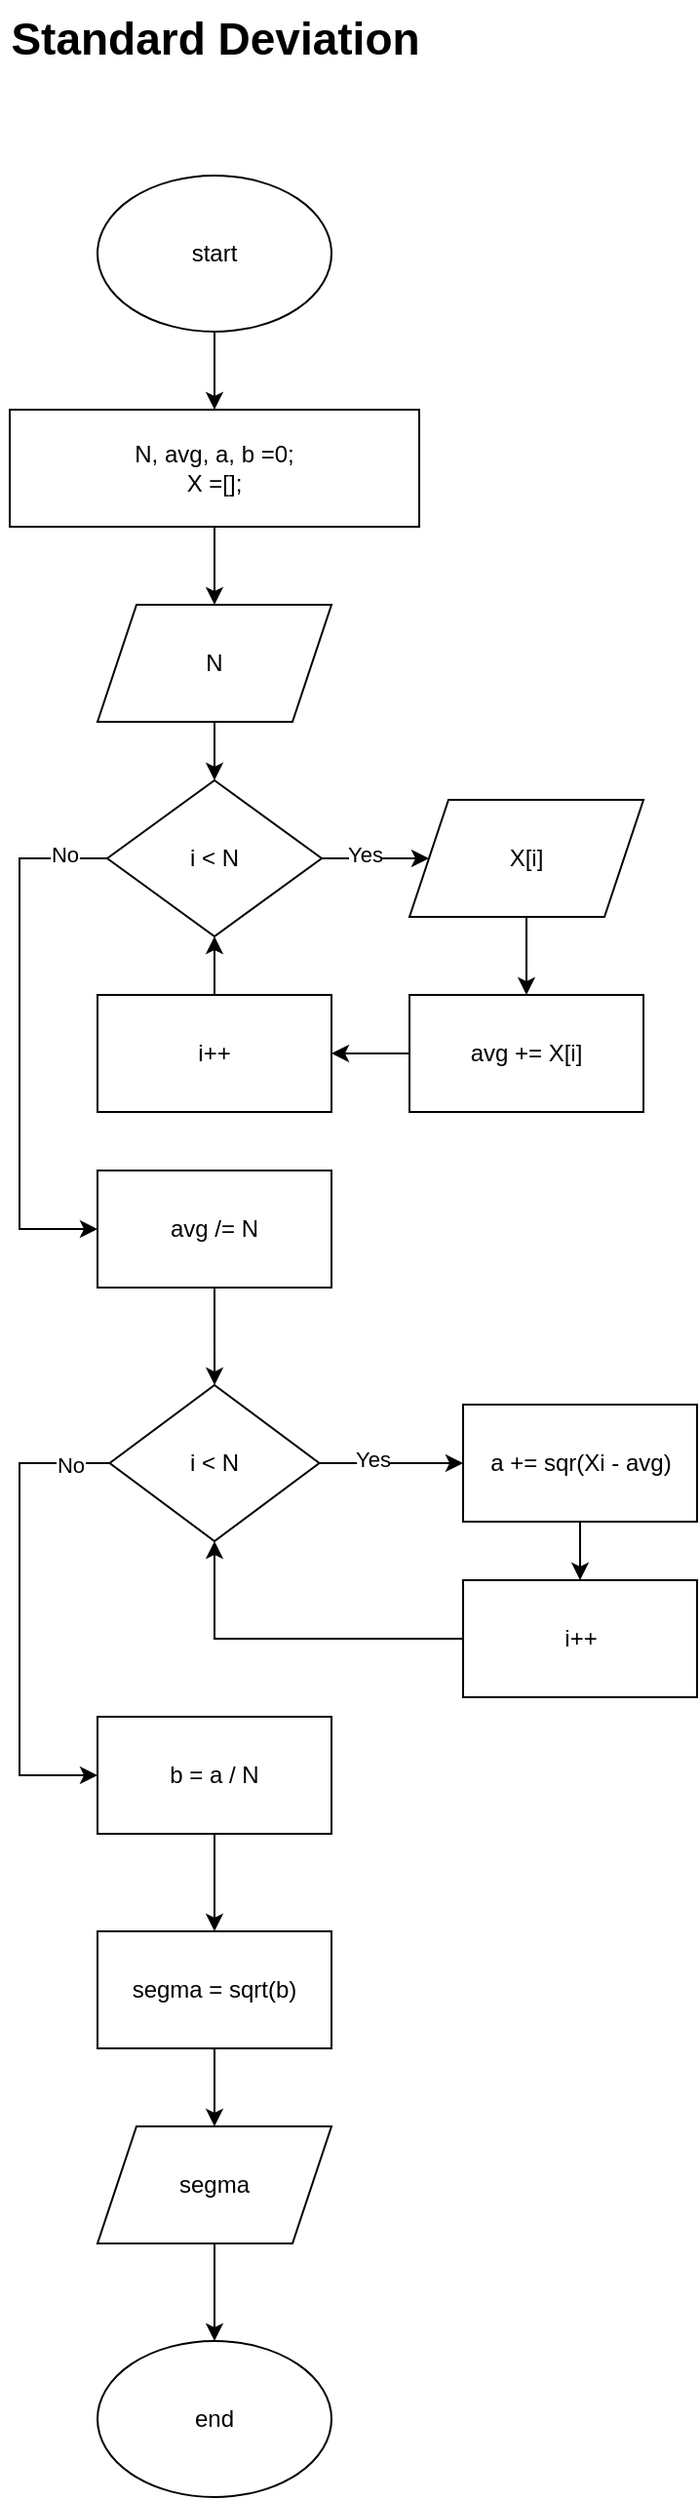 <mxfile version="28.0.6">
  <diagram name="Page-1" id="sEfVp9f2br1rGwJrzzIL">
    <mxGraphModel dx="372" dy="1375" grid="1" gridSize="10" guides="1" tooltips="1" connect="1" arrows="1" fold="1" page="0" pageScale="1" pageWidth="850" pageHeight="1100" math="0" shadow="0">
      <root>
        <mxCell id="0" />
        <mxCell id="1" parent="0" />
        <mxCell id="kS8tOGleMOf-IDW9Om_Z-3" value="" style="edgeStyle=orthogonalEdgeStyle;rounded=0;orthogonalLoop=1;jettySize=auto;html=1;" parent="1" source="kS8tOGleMOf-IDW9Om_Z-1" target="kS8tOGleMOf-IDW9Om_Z-2" edge="1">
          <mxGeometry relative="1" as="geometry" />
        </mxCell>
        <mxCell id="kS8tOGleMOf-IDW9Om_Z-1" value="start" style="ellipse;whiteSpace=wrap;html=1;" parent="1" vertex="1">
          <mxGeometry x="1120" y="160" width="120" height="80" as="geometry" />
        </mxCell>
        <mxCell id="kS8tOGleMOf-IDW9Om_Z-5" value="" style="edgeStyle=orthogonalEdgeStyle;rounded=0;orthogonalLoop=1;jettySize=auto;html=1;" parent="1" source="kS8tOGleMOf-IDW9Om_Z-2" target="kS8tOGleMOf-IDW9Om_Z-4" edge="1">
          <mxGeometry relative="1" as="geometry" />
        </mxCell>
        <mxCell id="kS8tOGleMOf-IDW9Om_Z-2" value="N, avg, a, b =0;&lt;div&gt;X =[];&lt;/div&gt;" style="whiteSpace=wrap;html=1;" parent="1" vertex="1">
          <mxGeometry x="1075" y="280" width="210" height="60" as="geometry" />
        </mxCell>
        <mxCell id="kS8tOGleMOf-IDW9Om_Z-7" value="" style="edgeStyle=orthogonalEdgeStyle;rounded=0;orthogonalLoop=1;jettySize=auto;html=1;" parent="1" source="kS8tOGleMOf-IDW9Om_Z-4" target="kS8tOGleMOf-IDW9Om_Z-6" edge="1">
          <mxGeometry relative="1" as="geometry" />
        </mxCell>
        <mxCell id="kS8tOGleMOf-IDW9Om_Z-4" value="N" style="shape=parallelogram;perimeter=parallelogramPerimeter;whiteSpace=wrap;html=1;fixedSize=1;" parent="1" vertex="1">
          <mxGeometry x="1120" y="380" width="120" height="60" as="geometry" />
        </mxCell>
        <mxCell id="kS8tOGleMOf-IDW9Om_Z-14" value="" style="edgeStyle=orthogonalEdgeStyle;rounded=0;orthogonalLoop=1;jettySize=auto;html=1;" parent="1" source="kS8tOGleMOf-IDW9Om_Z-6" target="kS8tOGleMOf-IDW9Om_Z-13" edge="1">
          <mxGeometry relative="1" as="geometry" />
        </mxCell>
        <mxCell id="kS8tOGleMOf-IDW9Om_Z-16" value="Yes" style="edgeLabel;html=1;align=center;verticalAlign=middle;resizable=0;points=[];" parent="kS8tOGleMOf-IDW9Om_Z-14" vertex="1" connectable="0">
          <mxGeometry x="-0.204" y="2" relative="1" as="geometry">
            <mxPoint as="offset" />
          </mxGeometry>
        </mxCell>
        <mxCell id="kS8tOGleMOf-IDW9Om_Z-21" value="" style="edgeStyle=orthogonalEdgeStyle;rounded=0;orthogonalLoop=1;jettySize=auto;html=1;" parent="1" source="kS8tOGleMOf-IDW9Om_Z-6" target="kS8tOGleMOf-IDW9Om_Z-20" edge="1">
          <mxGeometry relative="1" as="geometry">
            <Array as="points">
              <mxPoint x="1080" y="510" />
              <mxPoint x="1080" y="700" />
            </Array>
          </mxGeometry>
        </mxCell>
        <mxCell id="kS8tOGleMOf-IDW9Om_Z-22" value="No" style="edgeLabel;html=1;align=center;verticalAlign=middle;resizable=0;points=[];" parent="kS8tOGleMOf-IDW9Om_Z-21" vertex="1" connectable="0">
          <mxGeometry x="-0.838" y="-2" relative="1" as="geometry">
            <mxPoint as="offset" />
          </mxGeometry>
        </mxCell>
        <mxCell id="kS8tOGleMOf-IDW9Om_Z-6" value="i &amp;lt; N" style="rhombus;whiteSpace=wrap;html=1;" parent="1" vertex="1">
          <mxGeometry x="1125" y="470" width="110" height="80" as="geometry" />
        </mxCell>
        <mxCell id="kS8tOGleMOf-IDW9Om_Z-18" value="" style="edgeStyle=orthogonalEdgeStyle;rounded=0;orthogonalLoop=1;jettySize=auto;html=1;" parent="1" source="kS8tOGleMOf-IDW9Om_Z-13" target="kS8tOGleMOf-IDW9Om_Z-17" edge="1">
          <mxGeometry relative="1" as="geometry" />
        </mxCell>
        <mxCell id="kS8tOGleMOf-IDW9Om_Z-13" value="X[i]" style="shape=parallelogram;perimeter=parallelogramPerimeter;whiteSpace=wrap;html=1;fixedSize=1;" parent="1" vertex="1">
          <mxGeometry x="1280" y="480" width="120" height="60" as="geometry" />
        </mxCell>
        <mxCell id="kS8tOGleMOf-IDW9Om_Z-24" value="" style="edgeStyle=orthogonalEdgeStyle;rounded=0;orthogonalLoop=1;jettySize=auto;html=1;" parent="1" source="kS8tOGleMOf-IDW9Om_Z-17" target="kS8tOGleMOf-IDW9Om_Z-23" edge="1">
          <mxGeometry relative="1" as="geometry" />
        </mxCell>
        <mxCell id="kS8tOGleMOf-IDW9Om_Z-17" value="avg += X[i]" style="whiteSpace=wrap;html=1;" parent="1" vertex="1">
          <mxGeometry x="1280" y="580" width="120" height="60" as="geometry" />
        </mxCell>
        <mxCell id="kS8tOGleMOf-IDW9Om_Z-31" value="" style="edgeStyle=orthogonalEdgeStyle;rounded=0;orthogonalLoop=1;jettySize=auto;html=1;" parent="1" source="kS8tOGleMOf-IDW9Om_Z-20" target="kS8tOGleMOf-IDW9Om_Z-26" edge="1">
          <mxGeometry relative="1" as="geometry" />
        </mxCell>
        <mxCell id="kS8tOGleMOf-IDW9Om_Z-20" value="avg /= N" style="whiteSpace=wrap;html=1;" parent="1" vertex="1">
          <mxGeometry x="1120" y="670" width="120" height="60" as="geometry" />
        </mxCell>
        <mxCell id="kS8tOGleMOf-IDW9Om_Z-25" style="edgeStyle=orthogonalEdgeStyle;rounded=0;orthogonalLoop=1;jettySize=auto;html=1;entryX=0.5;entryY=1;entryDx=0;entryDy=0;" parent="1" source="kS8tOGleMOf-IDW9Om_Z-23" target="kS8tOGleMOf-IDW9Om_Z-6" edge="1">
          <mxGeometry relative="1" as="geometry" />
        </mxCell>
        <mxCell id="kS8tOGleMOf-IDW9Om_Z-23" value="i++" style="whiteSpace=wrap;html=1;" parent="1" vertex="1">
          <mxGeometry x="1120" y="580" width="120" height="60" as="geometry" />
        </mxCell>
        <mxCell id="kS8tOGleMOf-IDW9Om_Z-29" value="" style="edgeStyle=orthogonalEdgeStyle;rounded=0;orthogonalLoop=1;jettySize=auto;html=1;" parent="1" source="kS8tOGleMOf-IDW9Om_Z-26" target="kS8tOGleMOf-IDW9Om_Z-28" edge="1">
          <mxGeometry relative="1" as="geometry" />
        </mxCell>
        <mxCell id="kS8tOGleMOf-IDW9Om_Z-30" value="Yes" style="edgeLabel;html=1;align=center;verticalAlign=middle;resizable=0;points=[];" parent="kS8tOGleMOf-IDW9Om_Z-29" vertex="1" connectable="0">
          <mxGeometry x="-0.267" y="2" relative="1" as="geometry">
            <mxPoint as="offset" />
          </mxGeometry>
        </mxCell>
        <mxCell id="kS8tOGleMOf-IDW9Om_Z-36" value="" style="edgeStyle=orthogonalEdgeStyle;rounded=0;orthogonalLoop=1;jettySize=auto;html=1;entryX=0;entryY=0.5;entryDx=0;entryDy=0;" parent="1" source="kS8tOGleMOf-IDW9Om_Z-26" target="kS8tOGleMOf-IDW9Om_Z-35" edge="1">
          <mxGeometry relative="1" as="geometry">
            <Array as="points">
              <mxPoint x="1080" y="820" />
              <mxPoint x="1080" y="980" />
            </Array>
          </mxGeometry>
        </mxCell>
        <mxCell id="kS8tOGleMOf-IDW9Om_Z-37" value="No" style="edgeLabel;html=1;align=center;verticalAlign=middle;resizable=0;points=[];" parent="kS8tOGleMOf-IDW9Om_Z-36" vertex="1" connectable="0">
          <mxGeometry x="-0.832" y="1" relative="1" as="geometry">
            <mxPoint as="offset" />
          </mxGeometry>
        </mxCell>
        <mxCell id="kS8tOGleMOf-IDW9Om_Z-26" value="i &amp;lt; N" style="rhombus;whiteSpace=wrap;html=1;" parent="1" vertex="1">
          <mxGeometry x="1126.25" y="780" width="107.5" height="80" as="geometry" />
        </mxCell>
        <mxCell id="kS8tOGleMOf-IDW9Om_Z-33" style="edgeStyle=orthogonalEdgeStyle;rounded=0;orthogonalLoop=1;jettySize=auto;html=1;entryX=0.5;entryY=0;entryDx=0;entryDy=0;" parent="1" source="kS8tOGleMOf-IDW9Om_Z-28" target="kS8tOGleMOf-IDW9Om_Z-32" edge="1">
          <mxGeometry relative="1" as="geometry" />
        </mxCell>
        <mxCell id="kS8tOGleMOf-IDW9Om_Z-28" value="a += sqr(Xi - avg)" style="whiteSpace=wrap;html=1;" parent="1" vertex="1">
          <mxGeometry x="1307.5" y="790" width="120" height="60" as="geometry" />
        </mxCell>
        <mxCell id="kS8tOGleMOf-IDW9Om_Z-34" style="edgeStyle=orthogonalEdgeStyle;rounded=0;orthogonalLoop=1;jettySize=auto;html=1;entryX=0.5;entryY=1;entryDx=0;entryDy=0;" parent="1" source="kS8tOGleMOf-IDW9Om_Z-32" target="kS8tOGleMOf-IDW9Om_Z-26" edge="1">
          <mxGeometry relative="1" as="geometry" />
        </mxCell>
        <mxCell id="kS8tOGleMOf-IDW9Om_Z-32" value="i++" style="whiteSpace=wrap;html=1;" parent="1" vertex="1">
          <mxGeometry x="1307.5" y="880" width="120" height="60" as="geometry" />
        </mxCell>
        <mxCell id="kS8tOGleMOf-IDW9Om_Z-39" value="" style="edgeStyle=orthogonalEdgeStyle;rounded=0;orthogonalLoop=1;jettySize=auto;html=1;" parent="1" source="kS8tOGleMOf-IDW9Om_Z-35" target="kS8tOGleMOf-IDW9Om_Z-38" edge="1">
          <mxGeometry relative="1" as="geometry" />
        </mxCell>
        <mxCell id="kS8tOGleMOf-IDW9Om_Z-35" value="b = a / N" style="whiteSpace=wrap;html=1;" parent="1" vertex="1">
          <mxGeometry x="1120" y="950" width="120" height="60" as="geometry" />
        </mxCell>
        <mxCell id="kS8tOGleMOf-IDW9Om_Z-41" value="" style="edgeStyle=orthogonalEdgeStyle;rounded=0;orthogonalLoop=1;jettySize=auto;html=1;" parent="1" source="kS8tOGleMOf-IDW9Om_Z-38" target="kS8tOGleMOf-IDW9Om_Z-40" edge="1">
          <mxGeometry relative="1" as="geometry" />
        </mxCell>
        <mxCell id="kS8tOGleMOf-IDW9Om_Z-38" value="segma = sqrt(b)" style="whiteSpace=wrap;html=1;" parent="1" vertex="1">
          <mxGeometry x="1120" y="1060" width="120" height="60" as="geometry" />
        </mxCell>
        <mxCell id="kS8tOGleMOf-IDW9Om_Z-43" value="" style="edgeStyle=orthogonalEdgeStyle;rounded=0;orthogonalLoop=1;jettySize=auto;html=1;entryX=0.5;entryY=0;entryDx=0;entryDy=0;" parent="1" source="kS8tOGleMOf-IDW9Om_Z-40" target="kS8tOGleMOf-IDW9Om_Z-44" edge="1">
          <mxGeometry relative="1" as="geometry">
            <mxPoint x="1205.0" y="1290.0" as="targetPoint" />
          </mxGeometry>
        </mxCell>
        <mxCell id="kS8tOGleMOf-IDW9Om_Z-40" value="segma" style="shape=parallelogram;perimeter=parallelogramPerimeter;whiteSpace=wrap;html=1;fixedSize=1;" parent="1" vertex="1">
          <mxGeometry x="1120" y="1160" width="120" height="60" as="geometry" />
        </mxCell>
        <mxCell id="kS8tOGleMOf-IDW9Om_Z-44" value="end" style="ellipse;whiteSpace=wrap;html=1;" parent="1" vertex="1">
          <mxGeometry x="1120" y="1270" width="120" height="80" as="geometry" />
        </mxCell>
        <mxCell id="8bbRHCpA4bQuie2q-WtK-49" value="Standard Deviation" style="text;html=1;align=center;verticalAlign=middle;resizable=0;points=[];autosize=1;strokeColor=none;fillColor=none;fontSize=23;fontStyle=1" parent="1" vertex="1">
          <mxGeometry x="1070" y="70" width="220" height="40" as="geometry" />
        </mxCell>
      </root>
    </mxGraphModel>
  </diagram>
</mxfile>
